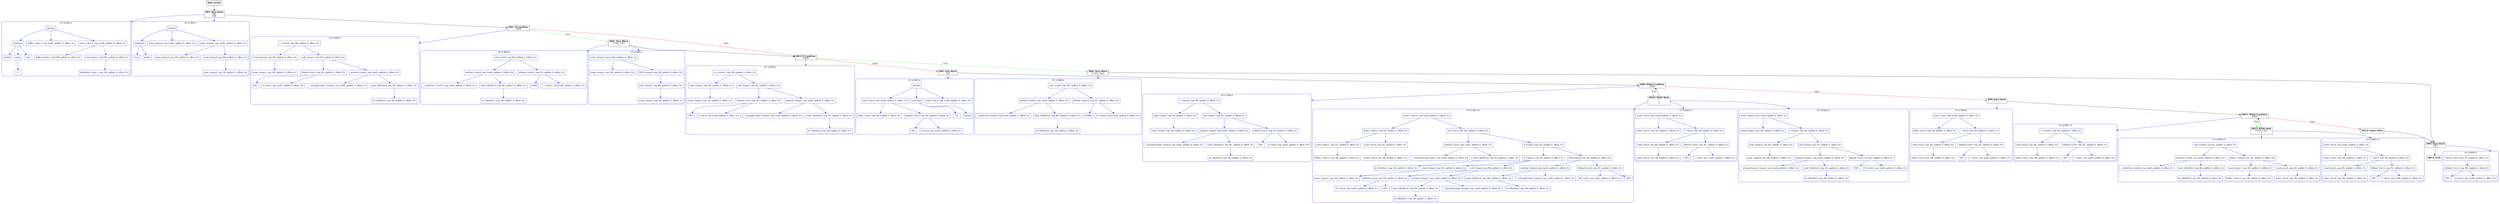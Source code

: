 digraph CFG {
    compound=true;
    graph [splines=true];
    node [shape=rectangle];

    BB14 [label=<<B>BB14: END</B><BR ALIGN="CENTER"/>>];
    BB13 [label=<<B>BB13: While Body</B><BR ALIGN="CENTER"/>FUNC_CALL<BR ALIGN="CENTER"/>=<BR ALIGN="CENTER"/>>];
    subgraph cluster_instruction0 {
        label = "OT of BB13:0";
        style=rounded;
        color=blue;
        entry0 [shape=point, style=invis];
        node0 [label="call <void:0, reg: R2, spilled: 0, offset: 0>", color=blue];
        node1 [label="method <void:0, reg: (null), spilled: 0, offset: 0>", color=blue];
        node2 [label="__writeChar <void:0, reg: (null), spilled: 0, offset: 0>", color=blue];
        node1 -> node2[color=blue];
        node3 [label="read <BuiltIn:0, reg: R0, spilled: 0, offset: 0>", color=blue];
        node4 [label="bi <BuiltIn:0, reg: AR, spilled: 0, offset: 0>", color=blue];
        node3 -> node4[color=blue];
        node1 -> node3[color=blue];
        node0 -> node1[color=blue];
        node5 [label="indexr <char:0, reg: R1, spilled: 0, offset: 0>", color=blue];
        node6 [label="read <char:1, reg: R1, spilled: 0, offset: 0>", color=blue];
        node7 [label="buffer <char:1, reg: AR, spilled: 0, offset: 0>", color=blue];
        node6 -> node7[color=blue];
        node5 -> node6[color=blue];
        node8 [label="read <int:0, reg: R2, spilled: 0, offset: 0>", color=blue];
        node9 [label="index <int:0, reg: AR, spilled: 0, offset: 0>", color=blue];
        node8 -> node9[color=blue];
        node5 -> node8[color=blue];
        node0 -> node5[color=blue];
    }
    BB13 -> entry0 [lhead=cluster_instruction0, color=blue];
    subgraph cluster_instruction1 {
        label = "OT of BB13:1";
        style=rounded;
        color=blue;
        entry1 [shape=point, style=invis];
        node10 [label="write <int:0, reg: (null), spilled: 0, offset: 0>", color=blue];
        node11 [label="index <int:0, reg: AR, spilled: 0, offset: 0>", color=blue];
        node10 -> node11[color=blue];
        node12 [label="- <int:0, reg: R0, spilled: 0, offset: 0>", color=blue];
        node13 [label="read <int:0, reg: R0, spilled: 0, offset: 0>", color=blue];
        node14 [label="index <int:0, reg: AR, spilled: 0, offset: 0>", color=blue];
        node13 -> node14[color=blue];
        node12 -> node13[color=blue];
        node15 [label="litRead <int:0, reg: R1, spilled: 0, offset: 0>", color=blue];
        node16 [label="DEC", color=blue];
        node15 -> node16[color=blue];
        node17 [label="1 <int:0, reg: (null), spilled: 0, offset: 0>", color=blue];
        node15 -> node17[color=blue];
        node12 -> node15[color=blue];
        node10 -> node12[color=blue];
    }
    BB13 -> entry1 [lhead=cluster_instruction1, color=blue];
    BB12 [label=<<B>BB12: Empty block</B><BR ALIGN="CENTER"/>>];
    BB11 [label=<<B>BB11: While Condition</B><BR ALIGN="CENTER"/>EXPR<BR ALIGN="CENTER"/>>];
    subgraph cluster_instruction2 {
        label = "OT of BB11:0";
        style=rounded;
        color=blue;
        entry2 [shape=point, style=invis];
        node18 [label="!= <bool:0, reg: R0, spilled: 0, offset: 0>", color=blue];
        node19 [label="read <int:0, reg: R0, spilled: 0, offset: 0>", color=blue];
        node20 [label="index <int:0, reg: AR, spilled: 0, offset: 0>", color=blue];
        node19 -> node20[color=blue];
        node18 -> node19[color=blue];
        node21 [label="litRead <int:0, reg: R1, spilled: 0, offset: 0>", color=blue];
        node22 [label="DEC", color=blue];
        node21 -> node22[color=blue];
        node23 [label="-1 <int:0, reg: (null), spilled: 0, offset: 0>", color=blue];
        node21 -> node23[color=blue];
        node18 -> node21[color=blue];
    }
    BB11 -> entry2 [lhead=cluster_instruction2, color=blue];
    BB10 [label=<<B>BB10: While Body</B><BR ALIGN="CENTER"/>=<BR ALIGN="CENTER"/>=<BR ALIGN="CENTER"/>=<BR ALIGN="CENTER"/>>];
    subgraph cluster_instruction3 {
        label = "OT of BB10:0";
        style=rounded;
        color=blue;
        entry3 [shape=point, style=invis];
        node24 [label="write <char:0, reg: (null), spilled: 0, offset: 0>", color=blue];
        node25 [label="index <char:0, reg: R1, spilled: 0, offset: 0>", color=blue];
        node26 [label="read <char:1, reg: R1, spilled: 0, offset: 0>", color=blue];
        node27 [label="buffer <char:1, reg: AR, spilled: 0, offset: 0>", color=blue];
        node26 -> node27[color=blue];
        node25 -> node26[color=blue];
        node28 [label="read <int:0, reg: R2, spilled: 0, offset: 0>", color=blue];
        node29 [label="index <int:0, reg: AR, spilled: 0, offset: 0>", color=blue];
        node28 -> node29[color=blue];
        node25 -> node28[color=blue];
        node24 -> node25[color=blue];
        node30 [label="call <int:0, reg: N0, spilled: 0, offset: 0>", color=blue];
        node31 [label="method <int:0, reg: (null), spilled: 0, offset: 0>", color=blue];
        node32 [label="__toIntFromLong <int:0, reg: (null), spilled: 0, offset: 0>", color=blue];
        node31 -> node32[color=blue];
        node33 [label="read <BuiltIn:0, reg: R2, spilled: 0, offset: 0>", color=blue];
        node34 [label="bi <BuiltIn:0, reg: AR, spilled: 0, offset: 0>", color=blue];
        node33 -> node34[color=blue];
        node31 -> node33[color=blue];
        node30 -> node31[color=blue];
        node35 [label="|| <long:0, reg: R3, spilled: 0, offset: 0>", color=blue];
        node36 [label="% <long:0, reg: R3, spilled: 0, offset: 0>", color=blue];
        node37 [label="read <long:0, reg: R3, spilled: 0, offset: 0>", color=blue];
        node38 [label="temp <long:0, reg: AR, spilled: 0, offset: 0>", color=blue];
        node37 -> node38[color=blue];
        node36 -> node37[color=blue];
        node39 [label="call <long:0, reg: R6, spilled: 0, offset: 0>", color=blue];
        node40 [label="method <long:0, reg: (null), spilled: 0, offset: 0>", color=blue];
        node41 [label="__toLongFromInt <long:0, reg: (null), spilled: 0, offset: 0>", color=blue];
        node40 -> node41[color=blue];
        node42 [label="read <BuiltIn:0, reg: R4, spilled: 0, offset: 0>", color=blue];
        node43 [label="bi <BuiltIn:0, reg: AR, spilled: 0, offset: 0>", color=blue];
        node42 -> node43[color=blue];
        node40 -> node42[color=blue];
        node39 -> node40[color=blue];
        node44 [label="litRead <int:0, reg: R5, spilled: 0, offset: 0>", color=blue];
        node45 [label="DEC", color=blue];
        node44 -> node45[color=blue];
        node46 [label="10 <int:0, reg: (null), spilled: 0, offset: 0>", color=blue];
        node44 -> node46[color=blue];
        node39 -> node44[color=blue];
        node36 -> node39[color=blue];
        node35 -> node36[color=blue];
        node47 [label="call <long:0, reg: N0, spilled: 0, offset: 0>", color=blue];
        node48 [label="method <long:0, reg: (null), spilled: 0, offset: 0>", color=blue];
        node49 [label="__toLongFromInt <long:0, reg: (null), spilled: 0, offset: 0>", color=blue];
        node48 -> node49[color=blue];
        node50 [label="read <BuiltIn:0, reg: R6, spilled: 0, offset: 0>", color=blue];
        node51 [label="bi <BuiltIn:0, reg: AR, spilled: 0, offset: 0>", color=blue];
        node50 -> node51[color=blue];
        node48 -> node50[color=blue];
        node47 -> node48[color=blue];
        node52 [label="litRead <int:0, reg: R7, spilled: 0, offset: 0>", color=blue];
        node53 [label="HEX", color=blue];
        node52 -> node53[color=blue];
        node54 [label="48 <int:0, reg: (null), spilled: 0, offset: 0>", color=blue];
        node52 -> node54[color=blue];
        node47 -> node52[color=blue];
        node35 -> node47[color=blue];
        node30 -> node35[color=blue];
        node24 -> node30[color=blue];
    }
    BB10 -> entry3 [lhead=cluster_instruction3, color=blue];
    subgraph cluster_instruction4 {
        label = "OT of BB10:1";
        style=rounded;
        color=blue;
        entry4 [shape=point, style=invis];
        node55 [label="write <int:0, reg: (null), spilled: 0, offset: 0>", color=blue];
        node56 [label="index <int:0, reg: AR, spilled: 0, offset: 0>", color=blue];
        node55 -> node56[color=blue];
        node57 [label="+ <int:0, reg: R0, spilled: 0, offset: 0>", color=blue];
        node58 [label="read <int:0, reg: R0, spilled: 0, offset: 0>", color=blue];
        node59 [label="index <int:0, reg: AR, spilled: 0, offset: 0>", color=blue];
        node58 -> node59[color=blue];
        node57 -> node58[color=blue];
        node60 [label="litRead <int:0, reg: R1, spilled: 0, offset: 0>", color=blue];
        node61 [label="DEC", color=blue];
        node60 -> node61[color=blue];
        node62 [label="1 <int:0, reg: (null), spilled: 0, offset: 0>", color=blue];
        node60 -> node62[color=blue];
        node57 -> node60[color=blue];
        node55 -> node57[color=blue];
    }
    BB10 -> entry4 [lhead=cluster_instruction4, color=blue];
    subgraph cluster_instruction5 {
        label = "OT of BB10:2";
        style=rounded;
        color=blue;
        entry5 [shape=point, style=invis];
        node63 [label="write <long:0, reg: (null), spilled: 0, offset: 0>", color=blue];
        node64 [label="temp <long:0, reg: AR, spilled: 0, offset: 0>", color=blue];
        node63 -> node64[color=blue];
        node65 [label="/ <long:0, reg: R0, spilled: 0, offset: 0>", color=blue];
        node66 [label="read <long:0, reg: R0, spilled: 0, offset: 0>", color=blue];
        node67 [label="temp <long:0, reg: AR, spilled: 0, offset: 0>", color=blue];
        node66 -> node67[color=blue];
        node65 -> node66[color=blue];
        node68 [label="call <long:0, reg: R3, spilled: 0, offset: 0>", color=blue];
        node69 [label="method <long:0, reg: (null), spilled: 0, offset: 0>", color=blue];
        node70 [label="__toLongFromInt <long:0, reg: (null), spilled: 0, offset: 0>", color=blue];
        node69 -> node70[color=blue];
        node71 [label="read <BuiltIn:0, reg: R1, spilled: 0, offset: 0>", color=blue];
        node72 [label="bi <BuiltIn:0, reg: AR, spilled: 0, offset: 0>", color=blue];
        node71 -> node72[color=blue];
        node69 -> node71[color=blue];
        node68 -> node69[color=blue];
        node73 [label="litRead <int:0, reg: R2, spilled: 0, offset: 0>", color=blue];
        node74 [label="DEC", color=blue];
        node73 -> node74[color=blue];
        node75 [label="10 <int:0, reg: (null), spilled: 0, offset: 0>", color=blue];
        node73 -> node75[color=blue];
        node68 -> node73[color=blue];
        node65 -> node68[color=blue];
        node63 -> node65[color=blue];
    }
    BB10 -> entry5 [lhead=cluster_instruction5, color=blue];
    BB9 [label=<<B>BB9: Base block</B><BR ALIGN="CENTER"/>=<BR ALIGN="CENTER"/>>];
    subgraph cluster_instruction6 {
        label = "OT of BB9:0";
        style=rounded;
        color=blue;
        entry6 [shape=point, style=invis];
        node76 [label="write <int:0, reg: (null), spilled: 0, offset: 0>", color=blue];
        node77 [label="index <int:0, reg: AR, spilled: 0, offset: 0>", color=blue];
        node76 -> node77[color=blue];
        node78 [label="- <int:0, reg: R0, spilled: 0, offset: 0>", color=blue];
        node79 [label="read <int:0, reg: R0, spilled: 0, offset: 0>", color=blue];
        node80 [label="index <int:0, reg: AR, spilled: 0, offset: 0>", color=blue];
        node79 -> node80[color=blue];
        node78 -> node79[color=blue];
        node81 [label="litRead <int:0, reg: R1, spilled: 0, offset: 0>", color=blue];
        node82 [label="DEC", color=blue];
        node81 -> node82[color=blue];
        node83 [label="1 <int:0, reg: (null), spilled: 0, offset: 0>", color=blue];
        node81 -> node83[color=blue];
        node78 -> node81[color=blue];
        node76 -> node78[color=blue];
    }
    BB9 -> entry6 [lhead=cluster_instruction6, color=blue];
    BB8 [label=<<B>BB8: While Condition</B><BR ALIGN="CENTER"/>EXPR<BR ALIGN="CENTER"/>>];
    subgraph cluster_instruction7 {
        label = "OT of BB8:0";
        style=rounded;
        color=blue;
        entry7 [shape=point, style=invis];
        node84 [label="&gt; <bool:0, reg: R0, spilled: 0, offset: 0>", color=blue];
        node85 [label="read <long:0, reg: R0, spilled: 0, offset: 0>", color=blue];
        node86 [label="temp <long:0, reg: AR, spilled: 0, offset: 0>", color=blue];
        node85 -> node86[color=blue];
        node84 -> node85[color=blue];
        node87 [label="call <long:0, reg: R3, spilled: 0, offset: 0>", color=blue];
        node88 [label="method <long:0, reg: (null), spilled: 0, offset: 0>", color=blue];
        node89 [label="__toLongFromInt <long:0, reg: (null), spilled: 0, offset: 0>", color=blue];
        node88 -> node89[color=blue];
        node90 [label="read <BuiltIn:0, reg: R1, spilled: 0, offset: 0>", color=blue];
        node91 [label="bi <BuiltIn:0, reg: AR, spilled: 0, offset: 0>", color=blue];
        node90 -> node91[color=blue];
        node88 -> node90[color=blue];
        node87 -> node88[color=blue];
        node92 [label="litRead <int:0, reg: R2, spilled: 0, offset: 0>", color=blue];
        node93 [label="DEC", color=blue];
        node92 -> node93[color=blue];
        node94 [label="0 <int:0, reg: (null), spilled: 0, offset: 0>", color=blue];
        node92 -> node94[color=blue];
        node87 -> node92[color=blue];
        node84 -> node87[color=blue];
    }
    BB8 -> entry7 [lhead=cluster_instruction7, color=blue];
    BB7 [label=<<B>BB7: Else Block</B><BR ALIGN="CENTER"/>VAR<BR ALIGN="CENTER"/>>];
    subgraph cluster_instruction8 {
        label = "OT of BB7:0";
        style=rounded;
        color=blue;
        entry8 [shape=point, style=invis];
        node95 [label="declare", color=blue];
        node96 [label="withType", color=blue];
        node97 [label="int", color=blue];
        node96 -> node97[color=blue];
        node98 [label="builtin", color=blue];
        node96 -> node98[color=blue];
        node95 -> node96[color=blue];
        node99 [label="index <int:0, reg: (null), spilled: 0, offset: 0>", color=blue];
        node95 -> node99[color=blue];
        node100 [label="write <int:0, reg: (null), spilled: 0, offset: 0>", color=blue];
        node101 [label="index <int:0, reg: AR, spilled: 0, offset: 0>", color=blue];
        node100 -> node101[color=blue];
        node102 [label="litRead <int:0, reg: R0, spilled: 0, offset: 0>", color=blue];
        node103 [label="DEC", color=blue];
        node102 -> node103[color=blue];
        node104 [label="0 <int:0, reg: (null), spilled: 0, offset: 0>", color=blue];
        node102 -> node104[color=blue];
        node100 -> node102[color=blue];
        node95 -> node100[color=blue];
    }
    BB7 -> entry8 [lhead=cluster_instruction8, color=blue];
    BB6 [label=<<B>BB6: Then Block</B><BR ALIGN="CENTER"/>FUNC_CALL<BR ALIGN="CENTER"/>>];
    subgraph cluster_instruction9 {
        label = "OT of BB6:0";
        style=rounded;
        color=blue;
        entry9 [shape=point, style=invis];
        node105 [label="call <void:0, reg: R2, spilled: 0, offset: 0>", color=blue];
        node106 [label="method <void:0, reg: (null), spilled: 0, offset: 0>", color=blue];
        node107 [label="__writeChar <void:0, reg: (null), spilled: 0, offset: 0>", color=blue];
        node106 -> node107[color=blue];
        node108 [label="read <BuiltIn:0, reg: R0, spilled: 0, offset: 0>", color=blue];
        node109 [label="bi <BuiltIn:0, reg: AR, spilled: 0, offset: 0>", color=blue];
        node108 -> node109[color=blue];
        node106 -> node108[color=blue];
        node105 -> node106[color=blue];
        node110 [label="litRead <char:0, reg: R1, spilled: 0, offset: 0>", color=blue];
        node111 [label="SYMB", color=blue];
        node110 -> node111[color=blue];
        node112 [label="'0' <char:0, reg: (null), spilled: 0, offset: 0>", color=blue];
        node110 -> node112[color=blue];
        node105 -> node110[color=blue];
    }
    BB6 -> entry9 [lhead=cluster_instruction9, color=blue];
    BB5 [label=<<B>BB5: Base block</B><BR ALIGN="CENTER"/>DEC<BR ALIGN="CENTER"/>>];
    subgraph cluster_instruction10 {
        label = "OT of BB5:0";
        style=rounded;
        color=blue;
        entry10 [shape=point, style=invis];
        node113 [label="return <int:0, reg: RT, spilled: 0, offset: 0>", color=blue];
        node114 [label="litRead <int:0, reg: R0, spilled: 0, offset: 0>", color=blue];
        node115 [label="DEC", color=blue];
        node114 -> node115[color=blue];
        node116 [label="0 <int:0, reg: (null), spilled: 0, offset: 0>", color=blue];
        node114 -> node116[color=blue];
        node113 -> node114[color=blue];
    }
    BB5 -> entry10 [lhead=cluster_instruction10, color=blue];
    BB4 [label=<<B>BB4: Then Block</B><BR ALIGN="CENTER"/>FUNC_CALL<BR ALIGN="CENTER"/>=<BR ALIGN="CENTER"/>>];
    subgraph cluster_instruction11 {
        label = "OT of BB4:0";
        style=rounded;
        color=blue;
        entry11 [shape=point, style=invis];
        node117 [label="call <void:0, reg: R2, spilled: 0, offset: 0>", color=blue];
        node118 [label="method <void:0, reg: (null), spilled: 0, offset: 0>", color=blue];
        node119 [label="__writeChar <void:0, reg: (null), spilled: 0, offset: 0>", color=blue];
        node118 -> node119[color=blue];
        node120 [label="read <BuiltIn:0, reg: R0, spilled: 0, offset: 0>", color=blue];
        node121 [label="bi <BuiltIn:0, reg: AR, spilled: 0, offset: 0>", color=blue];
        node120 -> node121[color=blue];
        node118 -> node120[color=blue];
        node117 -> node118[color=blue];
        node122 [label="litRead <char:0, reg: R1, spilled: 0, offset: 0>", color=blue];
        node123 [label="SYMB", color=blue];
        node122 -> node123[color=blue];
        node124 [label="'-' <char:0, reg: (null), spilled: 0, offset: 0>", color=blue];
        node122 -> node124[color=blue];
        node117 -> node122[color=blue];
    }
    BB4 -> entry11 [lhead=cluster_instruction11, color=blue];
    subgraph cluster_instruction12 {
        label = "OT of BB4:1";
        style=rounded;
        color=blue;
        entry12 [shape=point, style=invis];
        node125 [label="write <long:0, reg: (null), spilled: 0, offset: 0>", color=blue];
        node126 [label="temp <long:0, reg: AR, spilled: 0, offset: 0>", color=blue];
        node125 -> node126[color=blue];
        node127 [label="NEG <long:0, reg: R0, spilled: 0, offset: 0>", color=blue];
        node128 [label="read <long:0, reg: R0, spilled: 0, offset: 0>", color=blue];
        node129 [label="temp <long:0, reg: AR, spilled: 0, offset: 0>", color=blue];
        node128 -> node129[color=blue];
        node127 -> node128[color=blue];
        node125 -> node127[color=blue];
    }
    BB4 -> entry12 [lhead=cluster_instruction12, color=blue];
    BB3 [label=<<B>BB3: If Condition</B><BR ALIGN="CENTER"/>EXPR<BR ALIGN="CENTER"/>>];
    subgraph cluster_instruction13 {
        label = "OT of BB3:0";
        style=rounded;
        color=blue;
        entry13 [shape=point, style=invis];
        node130 [label="== <bool:0, reg: R0, spilled: 0, offset: 0>", color=blue];
        node131 [label="read <long:0, reg: R0, spilled: 0, offset: 0>", color=blue];
        node132 [label="temp <long:0, reg: AR, spilled: 0, offset: 0>", color=blue];
        node131 -> node132[color=blue];
        node130 -> node131[color=blue];
        node133 [label="call <long:0, reg: R3, spilled: 0, offset: 0>", color=blue];
        node134 [label="method <long:0, reg: (null), spilled: 0, offset: 0>", color=blue];
        node135 [label="__toLongFromInt <long:0, reg: (null), spilled: 0, offset: 0>", color=blue];
        node134 -> node135[color=blue];
        node136 [label="read <BuiltIn:0, reg: R1, spilled: 0, offset: 0>", color=blue];
        node137 [label="bi <BuiltIn:0, reg: AR, spilled: 0, offset: 0>", color=blue];
        node136 -> node137[color=blue];
        node134 -> node136[color=blue];
        node133 -> node134[color=blue];
        node138 [label="litRead <int:0, reg: R2, spilled: 0, offset: 0>", color=blue];
        node139 [label="DEC", color=blue];
        node138 -> node139[color=blue];
        node140 [label="0 <int:0, reg: (null), spilled: 0, offset: 0>", color=blue];
        node138 -> node140[color=blue];
        node133 -> node138[color=blue];
        node130 -> node133[color=blue];
    }
    BB3 -> entry13 [lhead=cluster_instruction13, color=blue];
    BB2 [label=<<B>BB2: If Condition</B><BR ALIGN="CENTER"/>EXPR<BR ALIGN="CENTER"/>>];
    subgraph cluster_instruction14 {
        label = "OT of BB2:0";
        style=rounded;
        color=blue;
        entry14 [shape=point, style=invis];
        node141 [label="&lt; <bool:0, reg: R0, spilled: 0, offset: 0>", color=blue];
        node142 [label="read <long:0, reg: R0, spilled: 0, offset: 0>", color=blue];
        node143 [label="temp <long:0, reg: AR, spilled: 0, offset: 0>", color=blue];
        node142 -> node143[color=blue];
        node141 -> node142[color=blue];
        node144 [label="call <long:0, reg: R3, spilled: 0, offset: 0>", color=blue];
        node145 [label="method <long:0, reg: (null), spilled: 0, offset: 0>", color=blue];
        node146 [label="__toLongFromInt <long:0, reg: (null), spilled: 0, offset: 0>", color=blue];
        node145 -> node146[color=blue];
        node147 [label="read <BuiltIn:0, reg: R1, spilled: 0, offset: 0>", color=blue];
        node148 [label="bi <BuiltIn:0, reg: AR, spilled: 0, offset: 0>", color=blue];
        node147 -> node148[color=blue];
        node145 -> node147[color=blue];
        node144 -> node145[color=blue];
        node149 [label="litRead <int:0, reg: R2, spilled: 0, offset: 0>", color=blue];
        node150 [label="DEC", color=blue];
        node149 -> node150[color=blue];
        node151 [label="0 <int:0, reg: (null), spilled: 0, offset: 0>", color=blue];
        node149 -> node151[color=blue];
        node144 -> node149[color=blue];
        node141 -> node144[color=blue];
    }
    BB2 -> entry14 [lhead=cluster_instruction14, color=blue];
    BB1 [label=<<B>BB1: Base block</B><BR ALIGN="CENTER"/>VAR<BR ALIGN="CENTER"/>VAR<BR ALIGN="CENTER"/>>];
    subgraph cluster_instruction15 {
        label = "OT of BB1:0";
        style=rounded;
        color=blue;
        entry15 [shape=point, style=invis];
        node152 [label="declare", color=blue];
        node153 [label="withType", color=blue];
        node154 [label="char", color=blue];
        node153 -> node154[color=blue];
        node155 [label="builtin", color=blue];
        node153 -> node155[color=blue];
        node156 [label="array", color=blue];
        node157 [label="1", color=blue];
        node156 -> node157[color=blue];
        node153 -> node156[color=blue];
        node152 -> node153[color=blue];
        node158 [label="buffer <char:1, reg: (null), spilled: 0, offset: 0>", color=blue];
        node152 -> node158[color=blue];
        node159 [label="write <char:1, reg: (null), spilled: 0, offset: 0>", color=blue];
        node160 [label="buffer <char:1, reg: AR, spilled: 0, offset: 0>", color=blue];
        node159 -> node160[color=blue];
        node161 [label="read <char:1, reg: R0, spilled: 0, offset: 0>", color=blue];
        node162 [label="bufferRef <char:1, reg: AR, spilled: 0, offset: 0>", color=blue];
        node161 -> node162[color=blue];
        node159 -> node161[color=blue];
        node152 -> node159[color=blue];
    }
    BB1 -> entry15 [lhead=cluster_instruction15, color=blue];
    subgraph cluster_instruction16 {
        label = "OT of BB1:1";
        style=rounded;
        color=blue;
        entry16 [shape=point, style=invis];
        node163 [label="declare", color=blue];
        node164 [label="withType", color=blue];
        node165 [label="long", color=blue];
        node164 -> node165[color=blue];
        node166 [label="builtin", color=blue];
        node164 -> node166[color=blue];
        node163 -> node164[color=blue];
        node167 [label="temp <long:0, reg: (null), spilled: 0, offset: 0>", color=blue];
        node163 -> node167[color=blue];
        node168 [label="write <long:0, reg: (null), spilled: 0, offset: 0>", color=blue];
        node169 [label="temp <long:0, reg: AR, spilled: 0, offset: 0>", color=blue];
        node168 -> node169[color=blue];
        node170 [label="read <long:0, reg: R0, spilled: 0, offset: 0>", color=blue];
        node171 [label="num <long:0, reg: AR, spilled: 0, offset: 0>", color=blue];
        node170 -> node171[color=blue];
        node168 -> node170[color=blue];
        node163 -> node168[color=blue];
    }
    BB1 -> entry16 [lhead=cluster_instruction16, color=blue];
    BB0 [label=<<B>BB0: START</B><BR ALIGN="CENTER"/>>];

    BB13 -> BB11;
    BB12 -> BB5;
    BB11 -> BB12 [label="False", color=red];
    BB11 -> BB13 [label="True", color=green];
    BB10 -> BB8;
    BB9 -> BB11;
    BB8 -> BB9 [label="False", color=red];
    BB8 -> BB10 [label="True", color=green];
    BB7 -> BB8;
    BB6 -> BB5;
    BB5 -> BB14;
    BB4 -> BB3;
    BB3 -> BB7 [label="False", color=red];
    BB3 -> BB6 [label="True", color=green];
    BB2 -> BB3 [label="False", color=red];
    BB2 -> BB4 [label="True", color=green];
    BB1 -> BB2;
    BB0 -> BB1;
}
